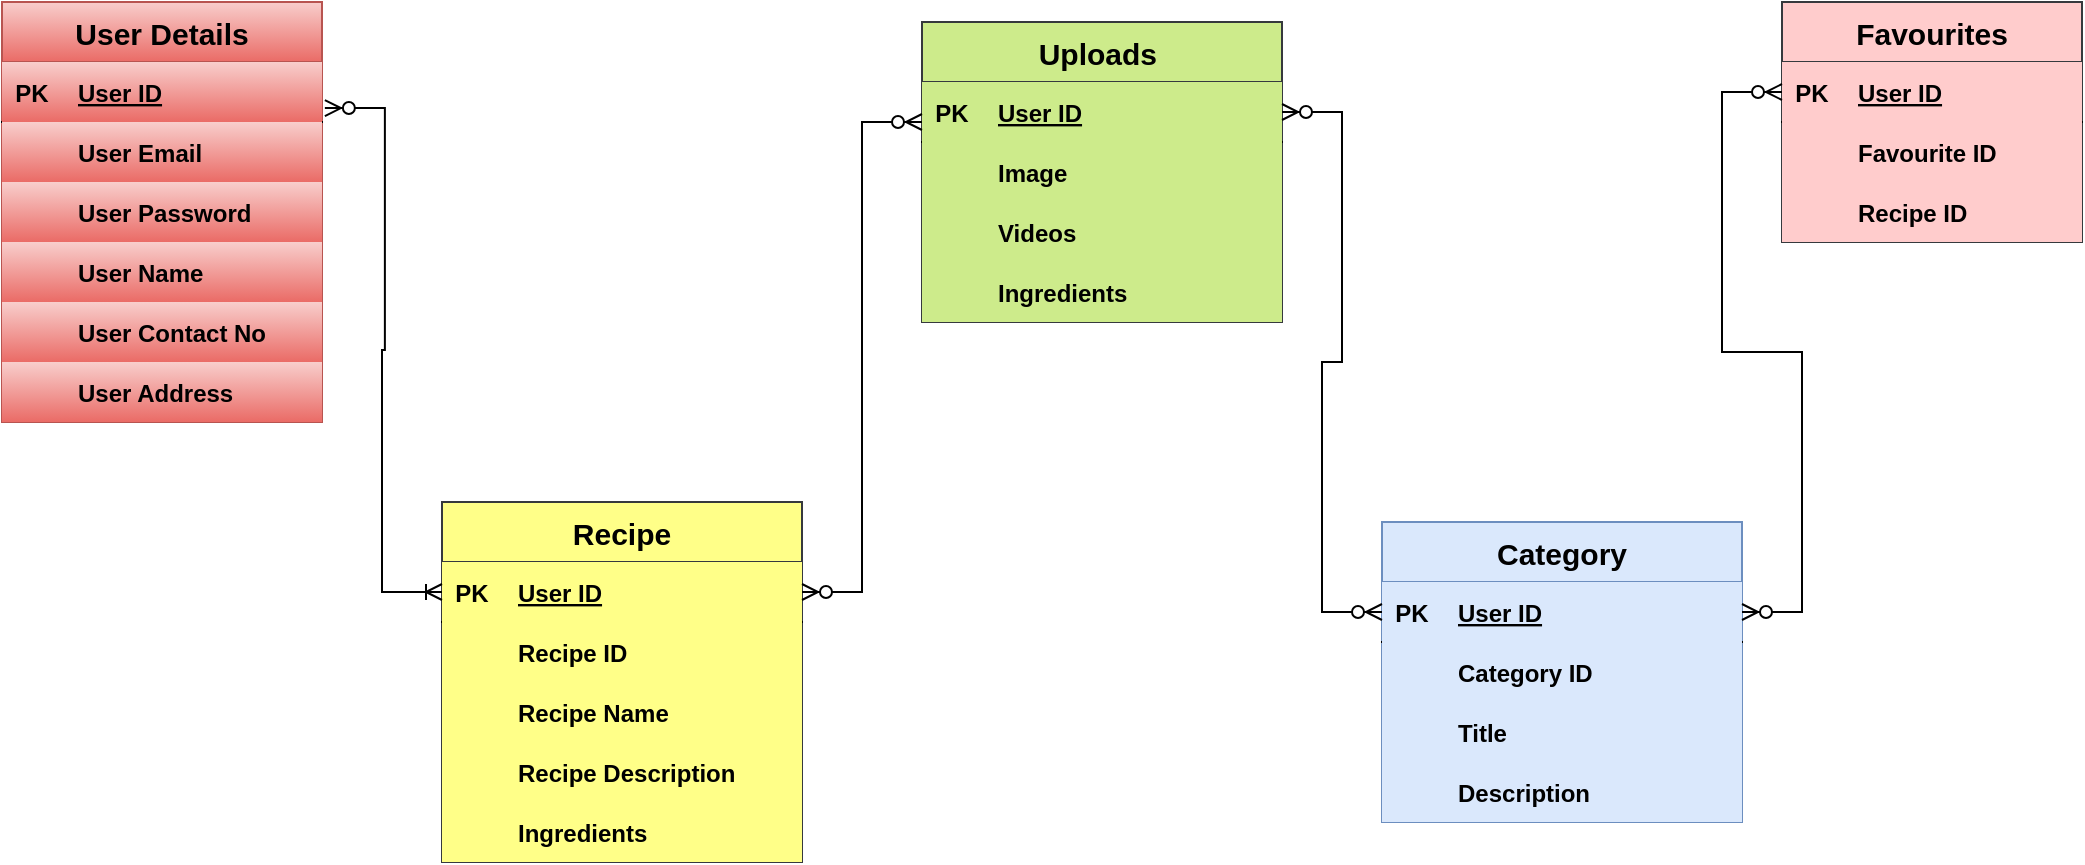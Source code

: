 <mxfile version="17.2.3" type="github">
  <diagram id="8SVbxiTelNMf5xNgBkWA" name="Page-1">
    <mxGraphModel dx="1038" dy="1671" grid="1" gridSize="10" guides="1" tooltips="1" connect="1" arrows="1" fold="1" page="1" pageScale="1" pageWidth="850" pageHeight="1100" math="0" shadow="0">
      <root>
        <mxCell id="0" />
        <mxCell id="1" parent="0" />
        <mxCell id="sjBjoNWvA7xN7yv_MlGK-1" value="User Details" style="shape=table;startSize=30;container=1;collapsible=1;childLayout=tableLayout;fixedRows=1;rowLines=0;fontStyle=1;align=center;resizeLast=1;fillColor=#f8cecc;strokeColor=#b85450;gradientColor=#ea6b66;fontSize=15;" vertex="1" parent="1">
          <mxGeometry x="20" y="-540" width="160" height="210" as="geometry" />
        </mxCell>
        <mxCell id="sjBjoNWvA7xN7yv_MlGK-2" value="" style="shape=tableRow;horizontal=0;startSize=0;swimlaneHead=0;swimlaneBody=0;fillColor=none;collapsible=0;dropTarget=0;points=[[0,0.5],[1,0.5]];portConstraint=eastwest;top=0;left=0;right=0;bottom=1;" vertex="1" parent="sjBjoNWvA7xN7yv_MlGK-1">
          <mxGeometry y="30" width="160" height="30" as="geometry" />
        </mxCell>
        <mxCell id="sjBjoNWvA7xN7yv_MlGK-3" value="PK" style="shape=partialRectangle;connectable=0;fillColor=#f8cecc;top=0;left=0;bottom=0;right=0;fontStyle=1;overflow=hidden;strokeColor=#b85450;gradientColor=#ea6b66;" vertex="1" parent="sjBjoNWvA7xN7yv_MlGK-2">
          <mxGeometry width="30" height="30" as="geometry">
            <mxRectangle width="30" height="30" as="alternateBounds" />
          </mxGeometry>
        </mxCell>
        <mxCell id="sjBjoNWvA7xN7yv_MlGK-4" value="User ID" style="shape=partialRectangle;connectable=0;fillColor=#f8cecc;top=0;left=0;bottom=0;right=0;align=left;spacingLeft=6;fontStyle=5;overflow=hidden;strokeColor=#b85450;gradientColor=#ea6b66;" vertex="1" parent="sjBjoNWvA7xN7yv_MlGK-2">
          <mxGeometry x="30" width="130" height="30" as="geometry">
            <mxRectangle width="130" height="30" as="alternateBounds" />
          </mxGeometry>
        </mxCell>
        <mxCell id="sjBjoNWvA7xN7yv_MlGK-5" value="" style="shape=tableRow;horizontal=0;startSize=0;swimlaneHead=0;swimlaneBody=0;fillColor=none;collapsible=0;dropTarget=0;points=[[0,0.5],[1,0.5]];portConstraint=eastwest;top=0;left=0;right=0;bottom=0;" vertex="1" parent="sjBjoNWvA7xN7yv_MlGK-1">
          <mxGeometry y="60" width="160" height="30" as="geometry" />
        </mxCell>
        <mxCell id="sjBjoNWvA7xN7yv_MlGK-6" value="" style="shape=partialRectangle;connectable=0;fillColor=#f8cecc;top=0;left=0;bottom=0;right=0;editable=1;overflow=hidden;strokeColor=#b85450;gradientColor=#ea6b66;" vertex="1" parent="sjBjoNWvA7xN7yv_MlGK-5">
          <mxGeometry width="30" height="30" as="geometry">
            <mxRectangle width="30" height="30" as="alternateBounds" />
          </mxGeometry>
        </mxCell>
        <mxCell id="sjBjoNWvA7xN7yv_MlGK-7" value="User Email" style="shape=partialRectangle;connectable=0;fillColor=#f8cecc;top=0;left=0;bottom=0;right=0;align=left;spacingLeft=6;overflow=hidden;strokeColor=#b85450;gradientColor=#ea6b66;fontStyle=1" vertex="1" parent="sjBjoNWvA7xN7yv_MlGK-5">
          <mxGeometry x="30" width="130" height="30" as="geometry">
            <mxRectangle width="130" height="30" as="alternateBounds" />
          </mxGeometry>
        </mxCell>
        <mxCell id="sjBjoNWvA7xN7yv_MlGK-8" value="" style="shape=tableRow;horizontal=0;startSize=0;swimlaneHead=0;swimlaneBody=0;fillColor=none;collapsible=0;dropTarget=0;points=[[0,0.5],[1,0.5]];portConstraint=eastwest;top=0;left=0;right=0;bottom=0;" vertex="1" parent="sjBjoNWvA7xN7yv_MlGK-1">
          <mxGeometry y="90" width="160" height="30" as="geometry" />
        </mxCell>
        <mxCell id="sjBjoNWvA7xN7yv_MlGK-9" value="" style="shape=partialRectangle;connectable=0;fillColor=#f8cecc;top=0;left=0;bottom=0;right=0;editable=1;overflow=hidden;strokeColor=#b85450;gradientColor=#ea6b66;" vertex="1" parent="sjBjoNWvA7xN7yv_MlGK-8">
          <mxGeometry width="30" height="30" as="geometry">
            <mxRectangle width="30" height="30" as="alternateBounds" />
          </mxGeometry>
        </mxCell>
        <mxCell id="sjBjoNWvA7xN7yv_MlGK-10" value="User Password" style="shape=partialRectangle;connectable=0;fillColor=#f8cecc;top=0;left=0;bottom=0;right=0;align=left;spacingLeft=6;overflow=hidden;strokeColor=#b85450;gradientColor=#ea6b66;fontStyle=1" vertex="1" parent="sjBjoNWvA7xN7yv_MlGK-8">
          <mxGeometry x="30" width="130" height="30" as="geometry">
            <mxRectangle width="130" height="30" as="alternateBounds" />
          </mxGeometry>
        </mxCell>
        <mxCell id="sjBjoNWvA7xN7yv_MlGK-11" value="" style="shape=tableRow;horizontal=0;startSize=0;swimlaneHead=0;swimlaneBody=0;fillColor=none;collapsible=0;dropTarget=0;points=[[0,0.5],[1,0.5]];portConstraint=eastwest;top=0;left=0;right=0;bottom=0;" vertex="1" parent="sjBjoNWvA7xN7yv_MlGK-1">
          <mxGeometry y="120" width="160" height="30" as="geometry" />
        </mxCell>
        <mxCell id="sjBjoNWvA7xN7yv_MlGK-12" value="" style="shape=partialRectangle;connectable=0;fillColor=#f8cecc;top=0;left=0;bottom=0;right=0;editable=1;overflow=hidden;strokeColor=#b85450;gradientColor=#ea6b66;" vertex="1" parent="sjBjoNWvA7xN7yv_MlGK-11">
          <mxGeometry width="30" height="30" as="geometry">
            <mxRectangle width="30" height="30" as="alternateBounds" />
          </mxGeometry>
        </mxCell>
        <mxCell id="sjBjoNWvA7xN7yv_MlGK-13" value="User Name" style="shape=partialRectangle;connectable=0;fillColor=#f8cecc;top=0;left=0;bottom=0;right=0;align=left;spacingLeft=6;overflow=hidden;strokeColor=#b85450;gradientColor=#ea6b66;fontStyle=1" vertex="1" parent="sjBjoNWvA7xN7yv_MlGK-11">
          <mxGeometry x="30" width="130" height="30" as="geometry">
            <mxRectangle width="130" height="30" as="alternateBounds" />
          </mxGeometry>
        </mxCell>
        <mxCell id="sjBjoNWvA7xN7yv_MlGK-40" value="" style="shape=tableRow;horizontal=0;startSize=0;swimlaneHead=0;swimlaneBody=0;fillColor=none;collapsible=0;dropTarget=0;points=[[0,0.5],[1,0.5]];portConstraint=eastwest;top=0;left=0;right=0;bottom=0;" vertex="1" parent="sjBjoNWvA7xN7yv_MlGK-1">
          <mxGeometry y="150" width="160" height="30" as="geometry" />
        </mxCell>
        <mxCell id="sjBjoNWvA7xN7yv_MlGK-41" value="" style="shape=partialRectangle;connectable=0;fillColor=#f8cecc;top=0;left=0;bottom=0;right=0;editable=1;overflow=hidden;strokeColor=#b85450;gradientColor=#ea6b66;" vertex="1" parent="sjBjoNWvA7xN7yv_MlGK-40">
          <mxGeometry width="30" height="30" as="geometry">
            <mxRectangle width="30" height="30" as="alternateBounds" />
          </mxGeometry>
        </mxCell>
        <mxCell id="sjBjoNWvA7xN7yv_MlGK-42" value="User Contact No" style="shape=partialRectangle;connectable=0;fillColor=#f8cecc;top=0;left=0;bottom=0;right=0;align=left;spacingLeft=6;overflow=hidden;strokeColor=#b85450;gradientColor=#ea6b66;fontStyle=1" vertex="1" parent="sjBjoNWvA7xN7yv_MlGK-40">
          <mxGeometry x="30" width="130" height="30" as="geometry">
            <mxRectangle width="130" height="30" as="alternateBounds" />
          </mxGeometry>
        </mxCell>
        <mxCell id="sjBjoNWvA7xN7yv_MlGK-43" value="" style="shape=tableRow;horizontal=0;startSize=0;swimlaneHead=0;swimlaneBody=0;fillColor=none;collapsible=0;dropTarget=0;points=[[0,0.5],[1,0.5]];portConstraint=eastwest;top=0;left=0;right=0;bottom=0;" vertex="1" parent="sjBjoNWvA7xN7yv_MlGK-1">
          <mxGeometry y="180" width="160" height="30" as="geometry" />
        </mxCell>
        <mxCell id="sjBjoNWvA7xN7yv_MlGK-44" value="" style="shape=partialRectangle;connectable=0;fillColor=#f8cecc;top=0;left=0;bottom=0;right=0;editable=1;overflow=hidden;strokeColor=#b85450;gradientColor=#ea6b66;" vertex="1" parent="sjBjoNWvA7xN7yv_MlGK-43">
          <mxGeometry width="30" height="30" as="geometry">
            <mxRectangle width="30" height="30" as="alternateBounds" />
          </mxGeometry>
        </mxCell>
        <mxCell id="sjBjoNWvA7xN7yv_MlGK-45" value="User Address" style="shape=partialRectangle;connectable=0;fillColor=#f8cecc;top=0;left=0;bottom=0;right=0;align=left;spacingLeft=6;overflow=hidden;strokeColor=#b85450;gradientColor=#ea6b66;fontStyle=1" vertex="1" parent="sjBjoNWvA7xN7yv_MlGK-43">
          <mxGeometry x="30" width="130" height="30" as="geometry">
            <mxRectangle width="130" height="30" as="alternateBounds" />
          </mxGeometry>
        </mxCell>
        <mxCell id="sjBjoNWvA7xN7yv_MlGK-14" value="Recipe" style="shape=table;startSize=30;container=1;collapsible=1;childLayout=tableLayout;fixedRows=1;rowLines=0;fontStyle=1;align=center;resizeLast=1;fillColor=#ffff88;strokeColor=#36393d;fontSize=15;" vertex="1" parent="1">
          <mxGeometry x="240" y="-290" width="180" height="180" as="geometry" />
        </mxCell>
        <mxCell id="sjBjoNWvA7xN7yv_MlGK-15" value="" style="shape=tableRow;horizontal=0;startSize=0;swimlaneHead=0;swimlaneBody=0;fillColor=none;collapsible=0;dropTarget=0;points=[[0,0.5],[1,0.5]];portConstraint=eastwest;top=0;left=0;right=0;bottom=1;" vertex="1" parent="sjBjoNWvA7xN7yv_MlGK-14">
          <mxGeometry y="30" width="180" height="30" as="geometry" />
        </mxCell>
        <mxCell id="sjBjoNWvA7xN7yv_MlGK-16" value="PK" style="shape=partialRectangle;connectable=0;fillColor=#ffff88;top=0;left=0;bottom=0;right=0;fontStyle=1;overflow=hidden;strokeColor=#36393d;" vertex="1" parent="sjBjoNWvA7xN7yv_MlGK-15">
          <mxGeometry width="30" height="30" as="geometry">
            <mxRectangle width="30" height="30" as="alternateBounds" />
          </mxGeometry>
        </mxCell>
        <mxCell id="sjBjoNWvA7xN7yv_MlGK-17" value="User ID" style="shape=partialRectangle;connectable=0;fillColor=#ffff88;top=0;left=0;bottom=0;right=0;align=left;spacingLeft=6;fontStyle=5;overflow=hidden;strokeColor=#36393d;" vertex="1" parent="sjBjoNWvA7xN7yv_MlGK-15">
          <mxGeometry x="30" width="150" height="30" as="geometry">
            <mxRectangle width="150" height="30" as="alternateBounds" />
          </mxGeometry>
        </mxCell>
        <mxCell id="sjBjoNWvA7xN7yv_MlGK-18" value="" style="shape=tableRow;horizontal=0;startSize=0;swimlaneHead=0;swimlaneBody=0;fillColor=none;collapsible=0;dropTarget=0;points=[[0,0.5],[1,0.5]];portConstraint=eastwest;top=0;left=0;right=0;bottom=0;" vertex="1" parent="sjBjoNWvA7xN7yv_MlGK-14">
          <mxGeometry y="60" width="180" height="30" as="geometry" />
        </mxCell>
        <mxCell id="sjBjoNWvA7xN7yv_MlGK-19" value="" style="shape=partialRectangle;connectable=0;fillColor=#ffff88;top=0;left=0;bottom=0;right=0;editable=1;overflow=hidden;strokeColor=#36393d;" vertex="1" parent="sjBjoNWvA7xN7yv_MlGK-18">
          <mxGeometry width="30" height="30" as="geometry">
            <mxRectangle width="30" height="30" as="alternateBounds" />
          </mxGeometry>
        </mxCell>
        <mxCell id="sjBjoNWvA7xN7yv_MlGK-20" value="Recipe ID" style="shape=partialRectangle;connectable=0;fillColor=#ffff88;top=0;left=0;bottom=0;right=0;align=left;spacingLeft=6;overflow=hidden;strokeColor=#36393d;fontStyle=1" vertex="1" parent="sjBjoNWvA7xN7yv_MlGK-18">
          <mxGeometry x="30" width="150" height="30" as="geometry">
            <mxRectangle width="150" height="30" as="alternateBounds" />
          </mxGeometry>
        </mxCell>
        <mxCell id="sjBjoNWvA7xN7yv_MlGK-21" value="" style="shape=tableRow;horizontal=0;startSize=0;swimlaneHead=0;swimlaneBody=0;fillColor=none;collapsible=0;dropTarget=0;points=[[0,0.5],[1,0.5]];portConstraint=eastwest;top=0;left=0;right=0;bottom=0;" vertex="1" parent="sjBjoNWvA7xN7yv_MlGK-14">
          <mxGeometry y="90" width="180" height="30" as="geometry" />
        </mxCell>
        <mxCell id="sjBjoNWvA7xN7yv_MlGK-22" value="" style="shape=partialRectangle;connectable=0;fillColor=#ffff88;top=0;left=0;bottom=0;right=0;editable=1;overflow=hidden;strokeColor=#36393d;" vertex="1" parent="sjBjoNWvA7xN7yv_MlGK-21">
          <mxGeometry width="30" height="30" as="geometry">
            <mxRectangle width="30" height="30" as="alternateBounds" />
          </mxGeometry>
        </mxCell>
        <mxCell id="sjBjoNWvA7xN7yv_MlGK-23" value="Recipe Name" style="shape=partialRectangle;connectable=0;fillColor=#ffff88;top=0;left=0;bottom=0;right=0;align=left;spacingLeft=6;overflow=hidden;strokeColor=#36393d;fontStyle=1" vertex="1" parent="sjBjoNWvA7xN7yv_MlGK-21">
          <mxGeometry x="30" width="150" height="30" as="geometry">
            <mxRectangle width="150" height="30" as="alternateBounds" />
          </mxGeometry>
        </mxCell>
        <mxCell id="sjBjoNWvA7xN7yv_MlGK-24" value="" style="shape=tableRow;horizontal=0;startSize=0;swimlaneHead=0;swimlaneBody=0;fillColor=none;collapsible=0;dropTarget=0;points=[[0,0.5],[1,0.5]];portConstraint=eastwest;top=0;left=0;right=0;bottom=0;" vertex="1" parent="sjBjoNWvA7xN7yv_MlGK-14">
          <mxGeometry y="120" width="180" height="30" as="geometry" />
        </mxCell>
        <mxCell id="sjBjoNWvA7xN7yv_MlGK-25" value="" style="shape=partialRectangle;connectable=0;fillColor=#ffff88;top=0;left=0;bottom=0;right=0;editable=1;overflow=hidden;strokeColor=#36393d;" vertex="1" parent="sjBjoNWvA7xN7yv_MlGK-24">
          <mxGeometry width="30" height="30" as="geometry">
            <mxRectangle width="30" height="30" as="alternateBounds" />
          </mxGeometry>
        </mxCell>
        <mxCell id="sjBjoNWvA7xN7yv_MlGK-26" value="Recipe Description" style="shape=partialRectangle;connectable=0;fillColor=#ffff88;top=0;left=0;bottom=0;right=0;align=left;spacingLeft=6;overflow=hidden;strokeColor=#36393d;fontStyle=1" vertex="1" parent="sjBjoNWvA7xN7yv_MlGK-24">
          <mxGeometry x="30" width="150" height="30" as="geometry">
            <mxRectangle width="150" height="30" as="alternateBounds" />
          </mxGeometry>
        </mxCell>
        <mxCell id="sjBjoNWvA7xN7yv_MlGK-101" value="" style="shape=tableRow;horizontal=0;startSize=0;swimlaneHead=0;swimlaneBody=0;fillColor=none;collapsible=0;dropTarget=0;points=[[0,0.5],[1,0.5]];portConstraint=eastwest;top=0;left=0;right=0;bottom=0;" vertex="1" parent="sjBjoNWvA7xN7yv_MlGK-14">
          <mxGeometry y="150" width="180" height="30" as="geometry" />
        </mxCell>
        <mxCell id="sjBjoNWvA7xN7yv_MlGK-102" value="" style="shape=partialRectangle;connectable=0;fillColor=#ffff88;top=0;left=0;bottom=0;right=0;editable=1;overflow=hidden;strokeColor=#36393d;" vertex="1" parent="sjBjoNWvA7xN7yv_MlGK-101">
          <mxGeometry width="30" height="30" as="geometry">
            <mxRectangle width="30" height="30" as="alternateBounds" />
          </mxGeometry>
        </mxCell>
        <mxCell id="sjBjoNWvA7xN7yv_MlGK-103" value="Ingredients " style="shape=partialRectangle;connectable=0;fillColor=#ffff88;top=0;left=0;bottom=0;right=0;align=left;spacingLeft=6;overflow=hidden;strokeColor=#36393d;fontStyle=1" vertex="1" parent="sjBjoNWvA7xN7yv_MlGK-101">
          <mxGeometry x="30" width="150" height="30" as="geometry">
            <mxRectangle width="150" height="30" as="alternateBounds" />
          </mxGeometry>
        </mxCell>
        <mxCell id="sjBjoNWvA7xN7yv_MlGK-27" value="Category" style="shape=table;startSize=30;container=1;collapsible=1;childLayout=tableLayout;fixedRows=1;rowLines=0;fontStyle=1;align=center;resizeLast=1;fillColor=#dae8fc;strokeColor=#6c8ebf;fontSize=15;" vertex="1" parent="1">
          <mxGeometry x="710" y="-280" width="180" height="150" as="geometry" />
        </mxCell>
        <mxCell id="sjBjoNWvA7xN7yv_MlGK-28" value="" style="shape=tableRow;horizontal=0;startSize=0;swimlaneHead=0;swimlaneBody=0;fillColor=none;collapsible=0;dropTarget=0;points=[[0,0.5],[1,0.5]];portConstraint=eastwest;top=0;left=0;right=0;bottom=1;" vertex="1" parent="sjBjoNWvA7xN7yv_MlGK-27">
          <mxGeometry y="30" width="180" height="30" as="geometry" />
        </mxCell>
        <mxCell id="sjBjoNWvA7xN7yv_MlGK-29" value="PK" style="shape=partialRectangle;connectable=0;fillColor=#dae8fc;top=0;left=0;bottom=0;right=0;fontStyle=1;overflow=hidden;strokeColor=#6c8ebf;" vertex="1" parent="sjBjoNWvA7xN7yv_MlGK-28">
          <mxGeometry width="30" height="30" as="geometry">
            <mxRectangle width="30" height="30" as="alternateBounds" />
          </mxGeometry>
        </mxCell>
        <mxCell id="sjBjoNWvA7xN7yv_MlGK-30" value="User ID" style="shape=partialRectangle;connectable=0;fillColor=#dae8fc;top=0;left=0;bottom=0;right=0;align=left;spacingLeft=6;fontStyle=5;overflow=hidden;strokeColor=#6c8ebf;" vertex="1" parent="sjBjoNWvA7xN7yv_MlGK-28">
          <mxGeometry x="30" width="150" height="30" as="geometry">
            <mxRectangle width="150" height="30" as="alternateBounds" />
          </mxGeometry>
        </mxCell>
        <mxCell id="sjBjoNWvA7xN7yv_MlGK-31" value="" style="shape=tableRow;horizontal=0;startSize=0;swimlaneHead=0;swimlaneBody=0;fillColor=none;collapsible=0;dropTarget=0;points=[[0,0.5],[1,0.5]];portConstraint=eastwest;top=0;left=0;right=0;bottom=0;" vertex="1" parent="sjBjoNWvA7xN7yv_MlGK-27">
          <mxGeometry y="60" width="180" height="30" as="geometry" />
        </mxCell>
        <mxCell id="sjBjoNWvA7xN7yv_MlGK-32" value="" style="shape=partialRectangle;connectable=0;fillColor=#dae8fc;top=0;left=0;bottom=0;right=0;editable=1;overflow=hidden;strokeColor=#6c8ebf;" vertex="1" parent="sjBjoNWvA7xN7yv_MlGK-31">
          <mxGeometry width="30" height="30" as="geometry">
            <mxRectangle width="30" height="30" as="alternateBounds" />
          </mxGeometry>
        </mxCell>
        <mxCell id="sjBjoNWvA7xN7yv_MlGK-33" value="Category ID" style="shape=partialRectangle;connectable=0;fillColor=#dae8fc;top=0;left=0;bottom=0;right=0;align=left;spacingLeft=6;overflow=hidden;strokeColor=#6c8ebf;fontStyle=1" vertex="1" parent="sjBjoNWvA7xN7yv_MlGK-31">
          <mxGeometry x="30" width="150" height="30" as="geometry">
            <mxRectangle width="150" height="30" as="alternateBounds" />
          </mxGeometry>
        </mxCell>
        <mxCell id="sjBjoNWvA7xN7yv_MlGK-34" value="" style="shape=tableRow;horizontal=0;startSize=0;swimlaneHead=0;swimlaneBody=0;fillColor=none;collapsible=0;dropTarget=0;points=[[0,0.5],[1,0.5]];portConstraint=eastwest;top=0;left=0;right=0;bottom=0;" vertex="1" parent="sjBjoNWvA7xN7yv_MlGK-27">
          <mxGeometry y="90" width="180" height="30" as="geometry" />
        </mxCell>
        <mxCell id="sjBjoNWvA7xN7yv_MlGK-35" value="" style="shape=partialRectangle;connectable=0;fillColor=#dae8fc;top=0;left=0;bottom=0;right=0;editable=1;overflow=hidden;strokeColor=#6c8ebf;" vertex="1" parent="sjBjoNWvA7xN7yv_MlGK-34">
          <mxGeometry width="30" height="30" as="geometry">
            <mxRectangle width="30" height="30" as="alternateBounds" />
          </mxGeometry>
        </mxCell>
        <mxCell id="sjBjoNWvA7xN7yv_MlGK-36" value="Title" style="shape=partialRectangle;connectable=0;fillColor=#dae8fc;top=0;left=0;bottom=0;right=0;align=left;spacingLeft=6;overflow=hidden;strokeColor=#6c8ebf;fontStyle=1" vertex="1" parent="sjBjoNWvA7xN7yv_MlGK-34">
          <mxGeometry x="30" width="150" height="30" as="geometry">
            <mxRectangle width="150" height="30" as="alternateBounds" />
          </mxGeometry>
        </mxCell>
        <mxCell id="sjBjoNWvA7xN7yv_MlGK-37" value="" style="shape=tableRow;horizontal=0;startSize=0;swimlaneHead=0;swimlaneBody=0;fillColor=none;collapsible=0;dropTarget=0;points=[[0,0.5],[1,0.5]];portConstraint=eastwest;top=0;left=0;right=0;bottom=0;" vertex="1" parent="sjBjoNWvA7xN7yv_MlGK-27">
          <mxGeometry y="120" width="180" height="30" as="geometry" />
        </mxCell>
        <mxCell id="sjBjoNWvA7xN7yv_MlGK-38" value="" style="shape=partialRectangle;connectable=0;fillColor=#dae8fc;top=0;left=0;bottom=0;right=0;editable=1;overflow=hidden;strokeColor=#6c8ebf;" vertex="1" parent="sjBjoNWvA7xN7yv_MlGK-37">
          <mxGeometry width="30" height="30" as="geometry">
            <mxRectangle width="30" height="30" as="alternateBounds" />
          </mxGeometry>
        </mxCell>
        <mxCell id="sjBjoNWvA7xN7yv_MlGK-39" value="Description" style="shape=partialRectangle;connectable=0;fillColor=#dae8fc;top=0;left=0;bottom=0;right=0;align=left;spacingLeft=6;overflow=hidden;strokeColor=#6c8ebf;fontStyle=1" vertex="1" parent="sjBjoNWvA7xN7yv_MlGK-37">
          <mxGeometry x="30" width="150" height="30" as="geometry">
            <mxRectangle width="150" height="30" as="alternateBounds" />
          </mxGeometry>
        </mxCell>
        <mxCell id="sjBjoNWvA7xN7yv_MlGK-49" value="Uploads " style="shape=table;startSize=30;container=1;collapsible=1;childLayout=tableLayout;fixedRows=1;rowLines=0;fontStyle=1;align=center;resizeLast=1;fillColor=#cdeb8b;strokeColor=#36393d;fontSize=15;" vertex="1" parent="1">
          <mxGeometry x="480" y="-530" width="180" height="150" as="geometry" />
        </mxCell>
        <mxCell id="sjBjoNWvA7xN7yv_MlGK-50" value="" style="shape=tableRow;horizontal=0;startSize=0;swimlaneHead=0;swimlaneBody=0;fillColor=none;collapsible=0;dropTarget=0;points=[[0,0.5],[1,0.5]];portConstraint=eastwest;top=0;left=0;right=0;bottom=1;" vertex="1" parent="sjBjoNWvA7xN7yv_MlGK-49">
          <mxGeometry y="30" width="180" height="30" as="geometry" />
        </mxCell>
        <mxCell id="sjBjoNWvA7xN7yv_MlGK-51" value="PK" style="shape=partialRectangle;connectable=0;fillColor=#cdeb8b;top=0;left=0;bottom=0;right=0;fontStyle=1;overflow=hidden;strokeColor=#36393d;" vertex="1" parent="sjBjoNWvA7xN7yv_MlGK-50">
          <mxGeometry width="30" height="30" as="geometry">
            <mxRectangle width="30" height="30" as="alternateBounds" />
          </mxGeometry>
        </mxCell>
        <mxCell id="sjBjoNWvA7xN7yv_MlGK-52" value="User ID" style="shape=partialRectangle;connectable=0;fillColor=#cdeb8b;top=0;left=0;bottom=0;right=0;align=left;spacingLeft=6;fontStyle=5;overflow=hidden;strokeColor=#36393d;" vertex="1" parent="sjBjoNWvA7xN7yv_MlGK-50">
          <mxGeometry x="30" width="150" height="30" as="geometry">
            <mxRectangle width="150" height="30" as="alternateBounds" />
          </mxGeometry>
        </mxCell>
        <mxCell id="sjBjoNWvA7xN7yv_MlGK-53" value="" style="shape=tableRow;horizontal=0;startSize=0;swimlaneHead=0;swimlaneBody=0;fillColor=none;collapsible=0;dropTarget=0;points=[[0,0.5],[1,0.5]];portConstraint=eastwest;top=0;left=0;right=0;bottom=0;" vertex="1" parent="sjBjoNWvA7xN7yv_MlGK-49">
          <mxGeometry y="60" width="180" height="30" as="geometry" />
        </mxCell>
        <mxCell id="sjBjoNWvA7xN7yv_MlGK-54" value="" style="shape=partialRectangle;connectable=0;fillColor=#cdeb8b;top=0;left=0;bottom=0;right=0;editable=1;overflow=hidden;strokeColor=#36393d;" vertex="1" parent="sjBjoNWvA7xN7yv_MlGK-53">
          <mxGeometry width="30" height="30" as="geometry">
            <mxRectangle width="30" height="30" as="alternateBounds" />
          </mxGeometry>
        </mxCell>
        <mxCell id="sjBjoNWvA7xN7yv_MlGK-55" value="Image" style="shape=partialRectangle;connectable=0;fillColor=#cdeb8b;top=0;left=0;bottom=0;right=0;align=left;spacingLeft=6;overflow=hidden;strokeColor=#36393d;fontStyle=1" vertex="1" parent="sjBjoNWvA7xN7yv_MlGK-53">
          <mxGeometry x="30" width="150" height="30" as="geometry">
            <mxRectangle width="150" height="30" as="alternateBounds" />
          </mxGeometry>
        </mxCell>
        <mxCell id="sjBjoNWvA7xN7yv_MlGK-56" value="" style="shape=tableRow;horizontal=0;startSize=0;swimlaneHead=0;swimlaneBody=0;fillColor=none;collapsible=0;dropTarget=0;points=[[0,0.5],[1,0.5]];portConstraint=eastwest;top=0;left=0;right=0;bottom=0;" vertex="1" parent="sjBjoNWvA7xN7yv_MlGK-49">
          <mxGeometry y="90" width="180" height="30" as="geometry" />
        </mxCell>
        <mxCell id="sjBjoNWvA7xN7yv_MlGK-57" value="" style="shape=partialRectangle;connectable=0;fillColor=#cdeb8b;top=0;left=0;bottom=0;right=0;editable=1;overflow=hidden;strokeColor=#36393d;" vertex="1" parent="sjBjoNWvA7xN7yv_MlGK-56">
          <mxGeometry width="30" height="30" as="geometry">
            <mxRectangle width="30" height="30" as="alternateBounds" />
          </mxGeometry>
        </mxCell>
        <mxCell id="sjBjoNWvA7xN7yv_MlGK-58" value="Videos" style="shape=partialRectangle;connectable=0;fillColor=#cdeb8b;top=0;left=0;bottom=0;right=0;align=left;spacingLeft=6;overflow=hidden;strokeColor=#36393d;fontStyle=1" vertex="1" parent="sjBjoNWvA7xN7yv_MlGK-56">
          <mxGeometry x="30" width="150" height="30" as="geometry">
            <mxRectangle width="150" height="30" as="alternateBounds" />
          </mxGeometry>
        </mxCell>
        <mxCell id="sjBjoNWvA7xN7yv_MlGK-59" value="" style="shape=tableRow;horizontal=0;startSize=0;swimlaneHead=0;swimlaneBody=0;fillColor=none;collapsible=0;dropTarget=0;points=[[0,0.5],[1,0.5]];portConstraint=eastwest;top=0;left=0;right=0;bottom=0;" vertex="1" parent="sjBjoNWvA7xN7yv_MlGK-49">
          <mxGeometry y="120" width="180" height="30" as="geometry" />
        </mxCell>
        <mxCell id="sjBjoNWvA7xN7yv_MlGK-60" value="" style="shape=partialRectangle;connectable=0;fillColor=#cdeb8b;top=0;left=0;bottom=0;right=0;editable=1;overflow=hidden;strokeColor=#36393d;" vertex="1" parent="sjBjoNWvA7xN7yv_MlGK-59">
          <mxGeometry width="30" height="30" as="geometry">
            <mxRectangle width="30" height="30" as="alternateBounds" />
          </mxGeometry>
        </mxCell>
        <mxCell id="sjBjoNWvA7xN7yv_MlGK-61" value="Ingredients " style="shape=partialRectangle;connectable=0;fillColor=#cdeb8b;top=0;left=0;bottom=0;right=0;align=left;spacingLeft=6;overflow=hidden;strokeColor=#36393d;fontStyle=1" vertex="1" parent="sjBjoNWvA7xN7yv_MlGK-59">
          <mxGeometry x="30" width="150" height="30" as="geometry">
            <mxRectangle width="150" height="30" as="alternateBounds" />
          </mxGeometry>
        </mxCell>
        <mxCell id="sjBjoNWvA7xN7yv_MlGK-104" value="Favourites" style="shape=table;startSize=30;container=1;collapsible=1;childLayout=tableLayout;fixedRows=1;rowLines=0;fontStyle=1;align=center;resizeLast=1;fillColor=#ffcccc;strokeColor=#36393d;fontSize=15;" vertex="1" parent="1">
          <mxGeometry x="910" y="-540" width="150" height="120" as="geometry" />
        </mxCell>
        <mxCell id="sjBjoNWvA7xN7yv_MlGK-105" value="" style="shape=tableRow;horizontal=0;startSize=0;swimlaneHead=0;swimlaneBody=0;fillColor=none;collapsible=0;dropTarget=0;points=[[0,0.5],[1,0.5]];portConstraint=eastwest;top=0;left=0;right=0;bottom=1;" vertex="1" parent="sjBjoNWvA7xN7yv_MlGK-104">
          <mxGeometry y="30" width="150" height="30" as="geometry" />
        </mxCell>
        <mxCell id="sjBjoNWvA7xN7yv_MlGK-106" value="PK" style="shape=partialRectangle;connectable=0;fillColor=#ffcccc;top=0;left=0;bottom=0;right=0;fontStyle=1;overflow=hidden;strokeColor=#36393d;" vertex="1" parent="sjBjoNWvA7xN7yv_MlGK-105">
          <mxGeometry width="30" height="30" as="geometry">
            <mxRectangle width="30" height="30" as="alternateBounds" />
          </mxGeometry>
        </mxCell>
        <mxCell id="sjBjoNWvA7xN7yv_MlGK-107" value="User ID" style="shape=partialRectangle;connectable=0;fillColor=#ffcccc;top=0;left=0;bottom=0;right=0;align=left;spacingLeft=6;fontStyle=5;overflow=hidden;strokeColor=#36393d;" vertex="1" parent="sjBjoNWvA7xN7yv_MlGK-105">
          <mxGeometry x="30" width="120" height="30" as="geometry">
            <mxRectangle width="120" height="30" as="alternateBounds" />
          </mxGeometry>
        </mxCell>
        <mxCell id="sjBjoNWvA7xN7yv_MlGK-108" value="" style="shape=tableRow;horizontal=0;startSize=0;swimlaneHead=0;swimlaneBody=0;fillColor=none;collapsible=0;dropTarget=0;points=[[0,0.5],[1,0.5]];portConstraint=eastwest;top=0;left=0;right=0;bottom=0;" vertex="1" parent="sjBjoNWvA7xN7yv_MlGK-104">
          <mxGeometry y="60" width="150" height="30" as="geometry" />
        </mxCell>
        <mxCell id="sjBjoNWvA7xN7yv_MlGK-109" value="" style="shape=partialRectangle;connectable=0;fillColor=#ffcccc;top=0;left=0;bottom=0;right=0;editable=1;overflow=hidden;strokeColor=#36393d;" vertex="1" parent="sjBjoNWvA7xN7yv_MlGK-108">
          <mxGeometry width="30" height="30" as="geometry">
            <mxRectangle width="30" height="30" as="alternateBounds" />
          </mxGeometry>
        </mxCell>
        <mxCell id="sjBjoNWvA7xN7yv_MlGK-110" value="Favourite ID" style="shape=partialRectangle;connectable=0;fillColor=#ffcccc;top=0;left=0;bottom=0;right=0;align=left;spacingLeft=6;overflow=hidden;strokeColor=#36393d;fontStyle=1" vertex="1" parent="sjBjoNWvA7xN7yv_MlGK-108">
          <mxGeometry x="30" width="120" height="30" as="geometry">
            <mxRectangle width="120" height="30" as="alternateBounds" />
          </mxGeometry>
        </mxCell>
        <mxCell id="sjBjoNWvA7xN7yv_MlGK-111" value="" style="shape=tableRow;horizontal=0;startSize=0;swimlaneHead=0;swimlaneBody=0;fillColor=none;collapsible=0;dropTarget=0;points=[[0,0.5],[1,0.5]];portConstraint=eastwest;top=0;left=0;right=0;bottom=0;" vertex="1" parent="sjBjoNWvA7xN7yv_MlGK-104">
          <mxGeometry y="90" width="150" height="30" as="geometry" />
        </mxCell>
        <mxCell id="sjBjoNWvA7xN7yv_MlGK-112" value="" style="shape=partialRectangle;connectable=0;fillColor=#ffcccc;top=0;left=0;bottom=0;right=0;editable=1;overflow=hidden;strokeColor=#36393d;" vertex="1" parent="sjBjoNWvA7xN7yv_MlGK-111">
          <mxGeometry width="30" height="30" as="geometry">
            <mxRectangle width="30" height="30" as="alternateBounds" />
          </mxGeometry>
        </mxCell>
        <mxCell id="sjBjoNWvA7xN7yv_MlGK-113" value="Recipe ID" style="shape=partialRectangle;connectable=0;fillColor=#ffcccc;top=0;left=0;bottom=0;right=0;align=left;spacingLeft=6;overflow=hidden;strokeColor=#36393d;fontStyle=1" vertex="1" parent="sjBjoNWvA7xN7yv_MlGK-111">
          <mxGeometry x="30" width="120" height="30" as="geometry">
            <mxRectangle width="120" height="30" as="alternateBounds" />
          </mxGeometry>
        </mxCell>
        <mxCell id="sjBjoNWvA7xN7yv_MlGK-117" value="" style="edgeStyle=entityRelationEdgeStyle;fontSize=12;html=1;endArrow=ERoneToMany;startArrow=ERzeroToMany;rounded=0;exitX=1.009;exitY=0.767;exitDx=0;exitDy=0;exitPerimeter=0;entryX=0;entryY=0.5;entryDx=0;entryDy=0;" edge="1" parent="1" source="sjBjoNWvA7xN7yv_MlGK-2" target="sjBjoNWvA7xN7yv_MlGK-15">
          <mxGeometry width="100" height="100" relative="1" as="geometry">
            <mxPoint x="190" y="-420" as="sourcePoint" />
            <mxPoint x="290" y="-520" as="targetPoint" />
          </mxGeometry>
        </mxCell>
        <mxCell id="sjBjoNWvA7xN7yv_MlGK-120" value="" style="edgeStyle=entityRelationEdgeStyle;fontSize=12;html=1;endArrow=ERzeroToMany;endFill=1;startArrow=ERzeroToMany;rounded=0;exitX=1;exitY=0.5;exitDx=0;exitDy=0;" edge="1" parent="1" source="sjBjoNWvA7xN7yv_MlGK-15">
          <mxGeometry width="100" height="100" relative="1" as="geometry">
            <mxPoint x="470" y="-220" as="sourcePoint" />
            <mxPoint x="480" y="-480" as="targetPoint" />
          </mxGeometry>
        </mxCell>
        <mxCell id="sjBjoNWvA7xN7yv_MlGK-121" value="" style="edgeStyle=entityRelationEdgeStyle;fontSize=12;html=1;endArrow=ERzeroToMany;endFill=1;startArrow=ERzeroToMany;rounded=0;exitX=0;exitY=0.5;exitDx=0;exitDy=0;" edge="1" parent="1" source="sjBjoNWvA7xN7yv_MlGK-28" target="sjBjoNWvA7xN7yv_MlGK-50">
          <mxGeometry width="100" height="100" relative="1" as="geometry">
            <mxPoint x="470" y="-220" as="sourcePoint" />
            <mxPoint x="750" y="-350" as="targetPoint" />
          </mxGeometry>
        </mxCell>
        <mxCell id="sjBjoNWvA7xN7yv_MlGK-122" value="" style="edgeStyle=entityRelationEdgeStyle;fontSize=12;html=1;endArrow=ERzeroToMany;endFill=1;startArrow=ERzeroToMany;rounded=0;entryX=0;entryY=0.5;entryDx=0;entryDy=0;exitX=1;exitY=0.5;exitDx=0;exitDy=0;" edge="1" parent="1" source="sjBjoNWvA7xN7yv_MlGK-28" target="sjBjoNWvA7xN7yv_MlGK-105">
          <mxGeometry width="100" height="100" relative="1" as="geometry">
            <mxPoint x="490" y="-220" as="sourcePoint" />
            <mxPoint x="590" y="-320" as="targetPoint" />
          </mxGeometry>
        </mxCell>
      </root>
    </mxGraphModel>
  </diagram>
</mxfile>
